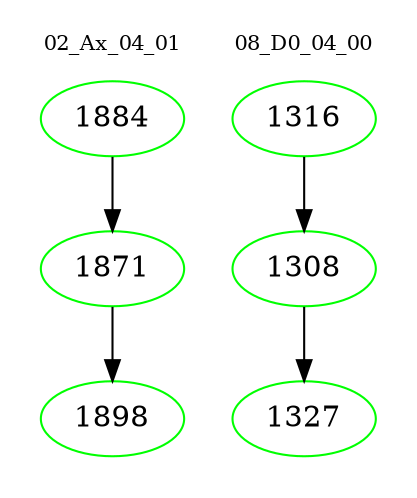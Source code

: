 digraph{
subgraph cluster_0 {
color = white
label = "02_Ax_04_01";
fontsize=10;
T0_1884 [label="1884", color="green"]
T0_1884 -> T0_1871 [color="black"]
T0_1871 [label="1871", color="green"]
T0_1871 -> T0_1898 [color="black"]
T0_1898 [label="1898", color="green"]
}
subgraph cluster_1 {
color = white
label = "08_D0_04_00";
fontsize=10;
T1_1316 [label="1316", color="green"]
T1_1316 -> T1_1308 [color="black"]
T1_1308 [label="1308", color="green"]
T1_1308 -> T1_1327 [color="black"]
T1_1327 [label="1327", color="green"]
}
}

